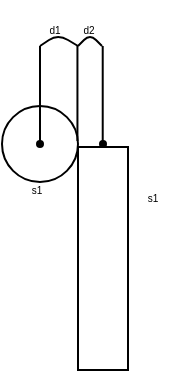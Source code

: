 <mxfile>
    <diagram id="bE92uM-MEptWq9XyssXK" name="Page-1">
        <mxGraphModel dx="346" dy="287" grid="0" gridSize="10" guides="1" tooltips="1" connect="1" arrows="1" fold="1" page="1" pageScale="1" pageWidth="850" pageHeight="1100" math="0" shadow="0">
            <root>
                <mxCell id="0"/>
                <mxCell id="1" parent="0"/>
                <mxCell id="3" value="" style="ellipse;whiteSpace=wrap;html=1;aspect=fixed;" vertex="1" parent="1">
                    <mxGeometry x="140" y="91" width="38" height="38" as="geometry"/>
                </mxCell>
                <mxCell id="4" value="" style="rounded=0;whiteSpace=wrap;html=1;" vertex="1" parent="1">
                    <mxGeometry x="178" y="111.5" width="25" height="111.5" as="geometry"/>
                </mxCell>
                <mxCell id="5" value="" style="ellipse;whiteSpace=wrap;html=1;aspect=fixed;fillColor=#000000;" vertex="1" parent="1">
                    <mxGeometry x="157.5" y="108.5" width="3" height="3" as="geometry"/>
                </mxCell>
                <mxCell id="6" value="" style="ellipse;whiteSpace=wrap;html=1;aspect=fixed;fillColor=#000000;" vertex="1" parent="1">
                    <mxGeometry x="189" y="108.5" width="3" height="3" as="geometry"/>
                </mxCell>
                <mxCell id="7" value="" style="endArrow=none;html=1;exitX=0.5;exitY=0;exitDx=0;exitDy=0;" edge="1" parent="1" source="5">
                    <mxGeometry width="50" height="50" relative="1" as="geometry">
                        <mxPoint x="143" y="110" as="sourcePoint"/>
                        <mxPoint x="159" y="61" as="targetPoint"/>
                    </mxGeometry>
                </mxCell>
                <mxCell id="8" value="" style="endArrow=none;html=1;exitX=0.5;exitY=0;exitDx=0;exitDy=0;" edge="1" parent="1">
                    <mxGeometry width="50" height="50" relative="1" as="geometry">
                        <mxPoint x="177.72" y="108.5" as="sourcePoint"/>
                        <mxPoint x="177.72" y="61" as="targetPoint"/>
                    </mxGeometry>
                </mxCell>
                <mxCell id="9" value="" style="endArrow=none;html=1;exitX=0.5;exitY=0;exitDx=0;exitDy=0;" edge="1" parent="1">
                    <mxGeometry width="50" height="50" relative="1" as="geometry">
                        <mxPoint x="190.36" y="108.5" as="sourcePoint"/>
                        <mxPoint x="190.36" y="61" as="targetPoint"/>
                    </mxGeometry>
                </mxCell>
                <mxCell id="12" value="" style="endArrow=none;html=1;" edge="1" parent="1">
                    <mxGeometry width="50" height="50" relative="1" as="geometry">
                        <mxPoint x="159" y="61" as="sourcePoint"/>
                        <mxPoint x="178" y="61" as="targetPoint"/>
                        <Array as="points">
                            <mxPoint x="168" y="55"/>
                        </Array>
                    </mxGeometry>
                </mxCell>
                <mxCell id="13" value="" style="endArrow=none;html=1;" edge="1" parent="1">
                    <mxGeometry width="50" height="50" relative="1" as="geometry">
                        <mxPoint x="178" y="61" as="sourcePoint"/>
                        <mxPoint x="190" y="61" as="targetPoint"/>
                        <Array as="points">
                            <mxPoint x="184" y="55"/>
                        </Array>
                    </mxGeometry>
                </mxCell>
                <mxCell id="14" value="&lt;font style=&quot;font-size: 5px;&quot;&gt;d1&lt;/font&gt;" style="text;html=1;align=center;verticalAlign=middle;resizable=0;points=[];autosize=1;strokeColor=none;fillColor=none;" vertex="1" parent="1">
                    <mxGeometry x="154" y="38" width="24" height="26" as="geometry"/>
                </mxCell>
                <mxCell id="16" value="&lt;font style=&quot;font-size: 5px;&quot;&gt;d2&lt;/font&gt;" style="text;html=1;align=center;verticalAlign=middle;resizable=0;points=[];autosize=1;strokeColor=none;fillColor=none;" vertex="1" parent="1">
                    <mxGeometry x="171" y="38" width="24" height="26" as="geometry"/>
                </mxCell>
                <mxCell id="18" value="&lt;font style=&quot;font-size: 5px;&quot;&gt;s1&lt;/font&gt;" style="text;html=1;align=center;verticalAlign=middle;resizable=0;points=[];autosize=1;strokeColor=none;fillColor=none;" vertex="1" parent="1">
                    <mxGeometry x="145" y="118" width="23" height="26" as="geometry"/>
                </mxCell>
                <mxCell id="19" value="&lt;font style=&quot;font-size: 5px;&quot;&gt;s1&lt;/font&gt;" style="text;html=1;align=center;verticalAlign=middle;resizable=0;points=[];autosize=1;strokeColor=none;fillColor=none;" vertex="1" parent="1">
                    <mxGeometry x="203" y="122" width="23" height="26" as="geometry"/>
                </mxCell>
            </root>
        </mxGraphModel>
    </diagram>
</mxfile>
